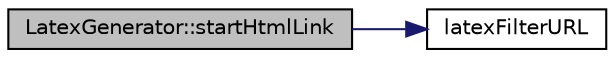 digraph "LatexGenerator::startHtmlLink"
{
 // LATEX_PDF_SIZE
  edge [fontname="Helvetica",fontsize="10",labelfontname="Helvetica",labelfontsize="10"];
  node [fontname="Helvetica",fontsize="10",shape=record];
  rankdir="LR";
  Node1 [label="LatexGenerator::startHtmlLink",height=0.2,width=0.4,color="black", fillcolor="grey75", style="filled", fontcolor="black",tooltip=" "];
  Node1 -> Node2 [color="midnightblue",fontsize="10",style="solid",fontname="Helvetica"];
  Node2 [label="latexFilterURL",height=0.2,width=0.4,color="black", fillcolor="white", style="filled",URL="$util_8cpp.html#a5b4eb46ed4177d10b053426f65925171",tooltip=" "];
}
